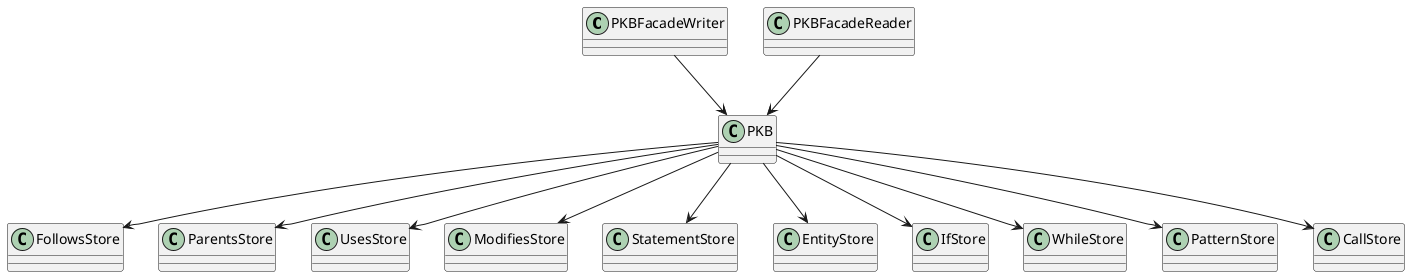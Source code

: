 @startuml
class           PKBFacadeWriter
class           PKBFacadeReader
class           PKB
class           FollowsStore
class           ParentsStore
class           UsesStore
class           ModifiesStore
class           StatementStore
class           EntityStore
class           IfStore
class           WhileStore
class           PatternStore
class           CallStore
PKBFacadeWriter           -->           PKB
PKBFacadeReader           -->           PKB
PKB           -->           FollowsStore
PKB           -->           ParentsStore
PKB           -->           UsesStore
PKB           -->           ModifiesStore
PKB           -->           StatementStore
PKB           -->           EntityStore
PKB           -->           IfStore
PKB           -->           WhileStore
PKB           -->           CallStore
PKB           -->           PatternStore
@enduml